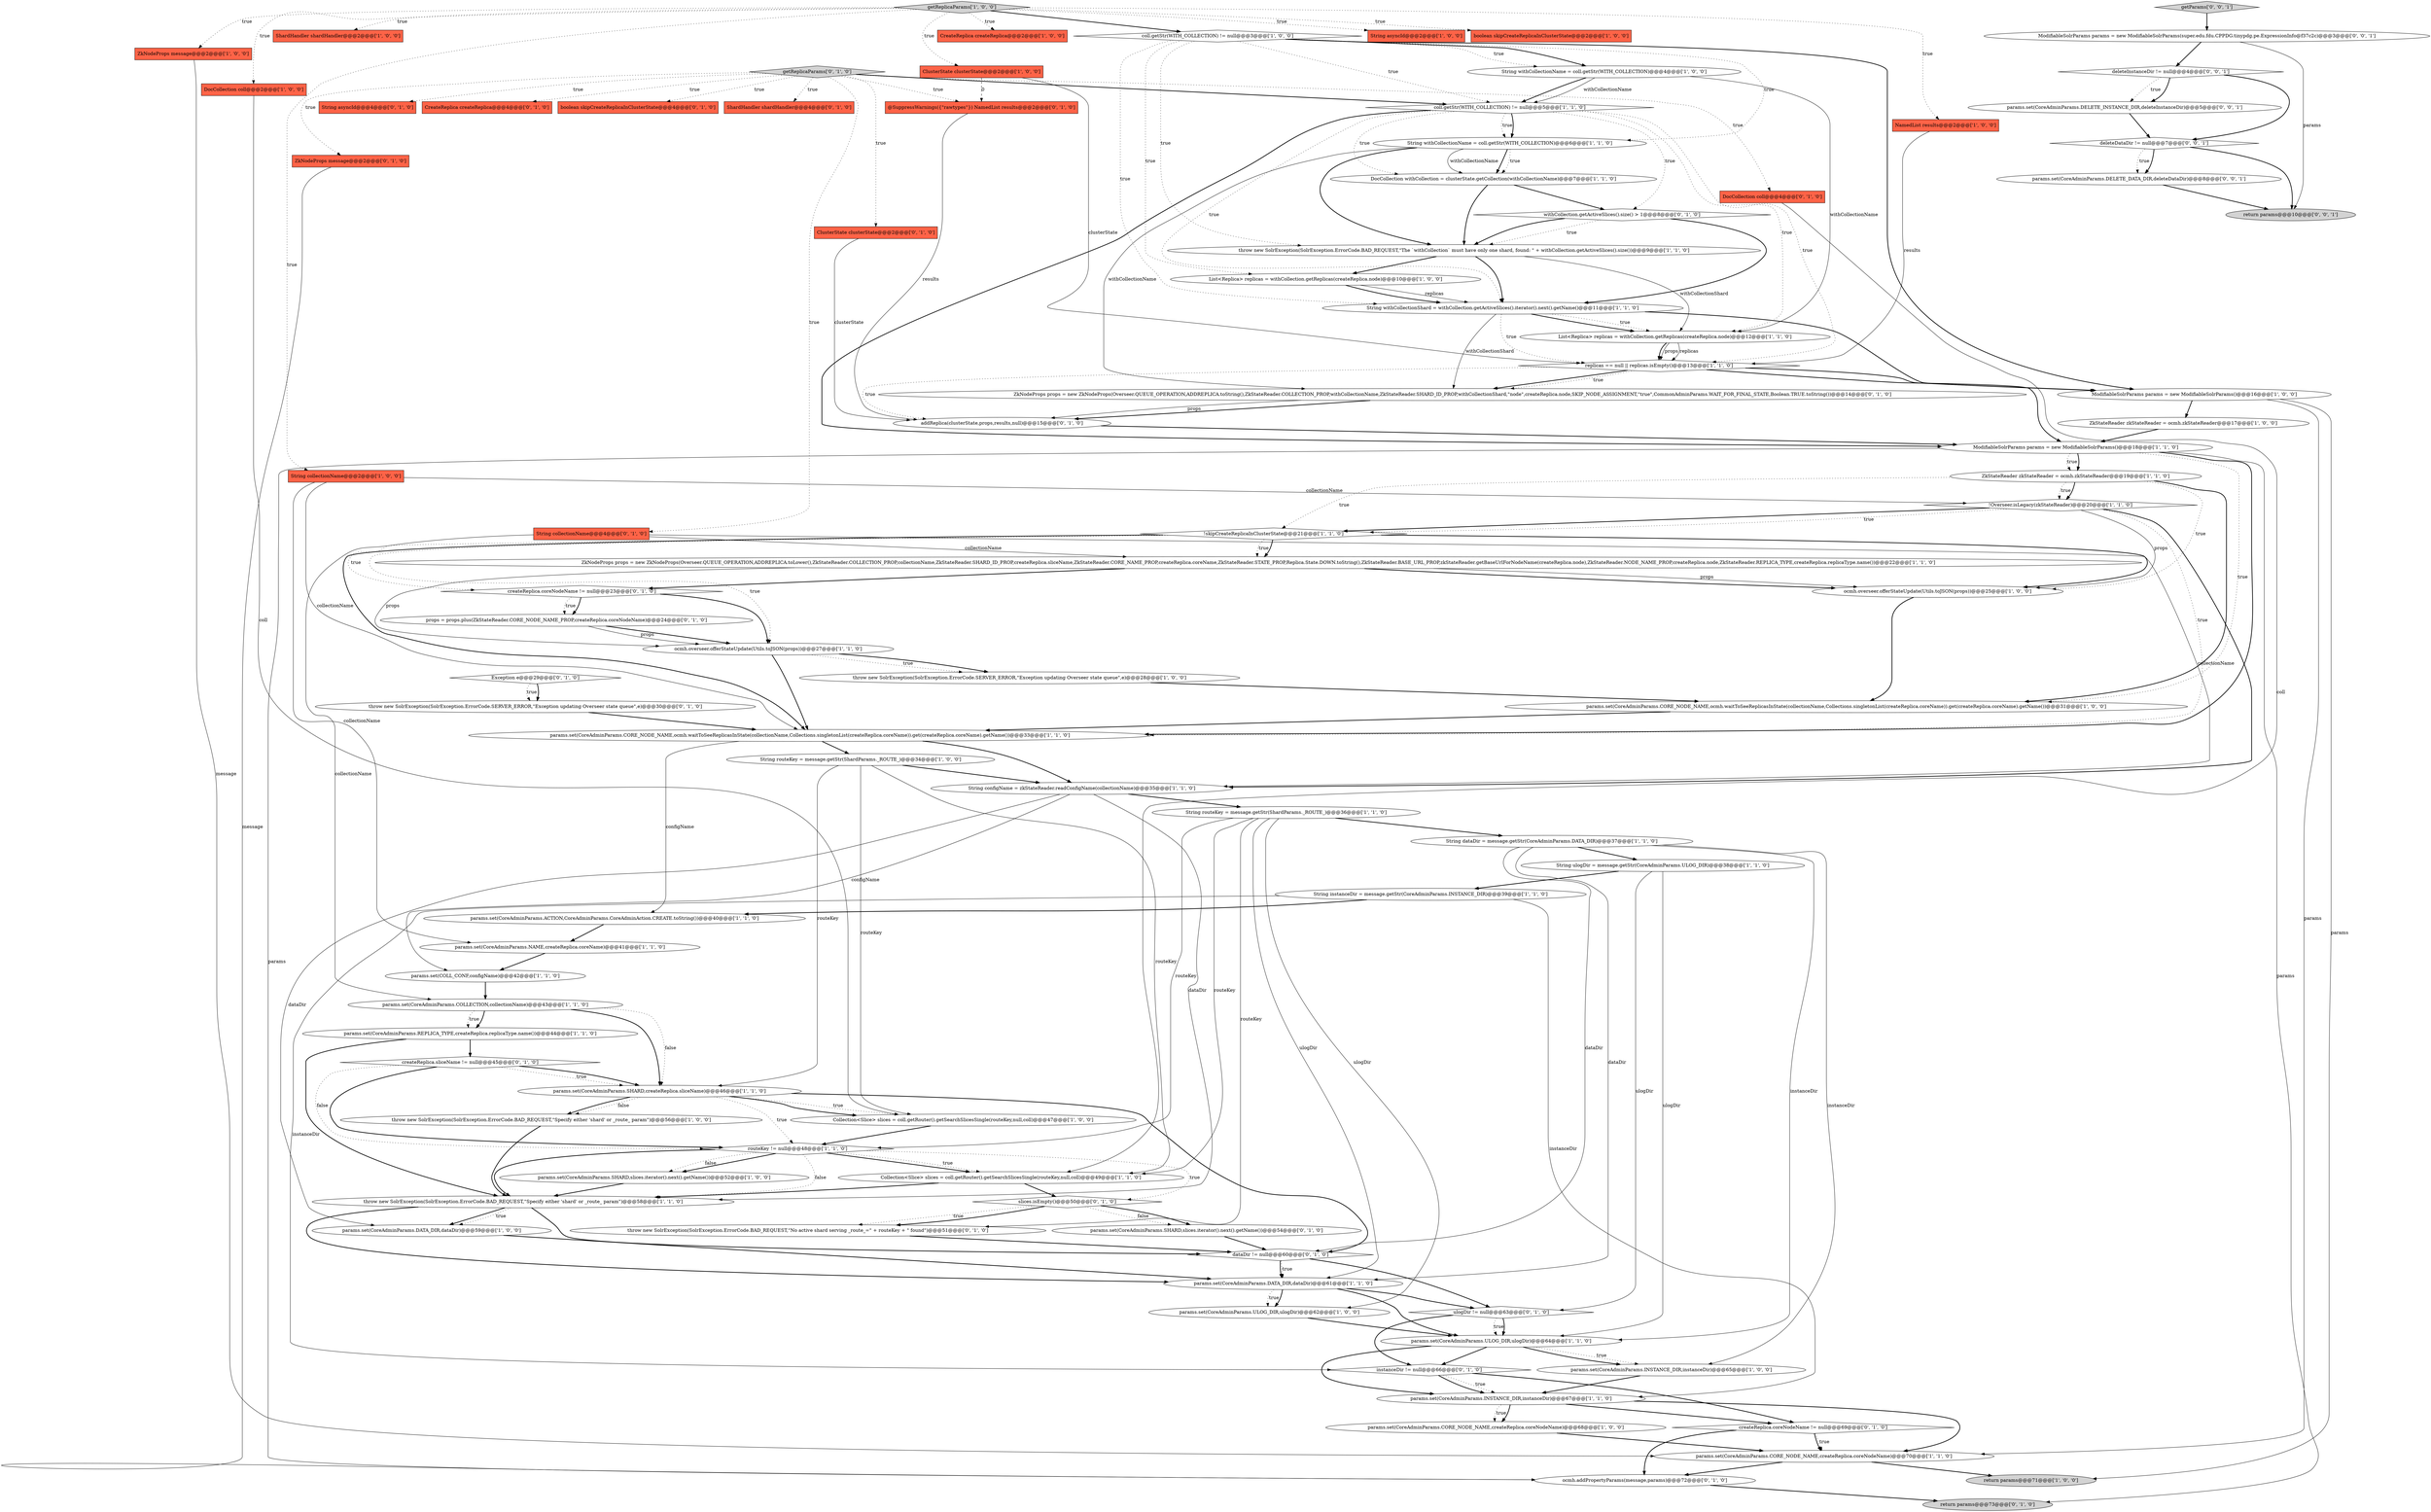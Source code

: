 digraph {
43 [style = filled, label = "ocmh.overseer.offerStateUpdate(Utils.toJSON(props))@@@27@@@['1', '1', '0']", fillcolor = white, shape = ellipse image = "AAA0AAABBB1BBB"];
3 [style = filled, label = "ModifiableSolrParams params = new ModifiableSolrParams()@@@18@@@['1', '1', '0']", fillcolor = white, shape = ellipse image = "AAA0AAABBB1BBB"];
64 [style = filled, label = "boolean skipCreateReplicaInClusterState@@@4@@@['0', '1', '0']", fillcolor = tomato, shape = box image = "AAA0AAABBB2BBB"];
65 [style = filled, label = "createReplica.sliceName != null@@@45@@@['0', '1', '0']", fillcolor = white, shape = diamond image = "AAA0AAABBB2BBB"];
36 [style = filled, label = "ZkNodeProps message@@@2@@@['1', '0', '0']", fillcolor = tomato, shape = box image = "AAA0AAABBB1BBB"];
22 [style = filled, label = "params.set(CoreAdminParams.INSTANCE_DIR,instanceDir)@@@65@@@['1', '0', '0']", fillcolor = white, shape = ellipse image = "AAA0AAABBB1BBB"];
0 [style = filled, label = "String configName = zkStateReader.readConfigName(collectionName)@@@35@@@['1', '1', '0']", fillcolor = white, shape = ellipse image = "AAA0AAABBB1BBB"];
59 [style = filled, label = "ShardHandler shardHandler@@@4@@@['0', '1', '0']", fillcolor = tomato, shape = box image = "AAA0AAABBB2BBB"];
48 [style = filled, label = "DocCollection coll@@@2@@@['1', '0', '0']", fillcolor = tomato, shape = box image = "AAA0AAABBB1BBB"];
42 [style = filled, label = "params.set(CoreAdminParams.DATA_DIR,dataDir)@@@61@@@['1', '1', '0']", fillcolor = white, shape = ellipse image = "AAA0AAABBB1BBB"];
77 [style = filled, label = "getReplicaParams['0', '1', '0']", fillcolor = lightgray, shape = diamond image = "AAA0AAABBB2BBB"];
74 [style = filled, label = "DocCollection coll@@@4@@@['0', '1', '0']", fillcolor = tomato, shape = box image = "AAA1AAABBB2BBB"];
25 [style = filled, label = "String routeKey = message.getStr(ShardParams._ROUTE_)@@@34@@@['1', '0', '0']", fillcolor = white, shape = ellipse image = "AAA0AAABBB1BBB"];
55 [style = filled, label = "String withCollectionShard = withCollection.getActiveSlices().iterator().next().getName()@@@11@@@['1', '1', '0']", fillcolor = white, shape = ellipse image = "AAA0AAABBB1BBB"];
49 [style = filled, label = "params.set(CoreAdminParams.INSTANCE_DIR,instanceDir)@@@67@@@['1', '1', '0']", fillcolor = white, shape = ellipse image = "AAA0AAABBB1BBB"];
46 [style = filled, label = "params.set(COLL_CONF,configName)@@@42@@@['1', '1', '0']", fillcolor = white, shape = ellipse image = "AAA0AAABBB1BBB"];
41 [style = filled, label = "params.set(CoreAdminParams.NAME,createReplica.coreName)@@@41@@@['1', '1', '0']", fillcolor = white, shape = ellipse image = "AAA0AAABBB1BBB"];
9 [style = filled, label = "ZkNodeProps props = new ZkNodeProps(Overseer.QUEUE_OPERATION,ADDREPLICA.toLower(),ZkStateReader.COLLECTION_PROP,collectionName,ZkStateReader.SHARD_ID_PROP,createReplica.sliceName,ZkStateReader.CORE_NAME_PROP,createReplica.coreName,ZkStateReader.STATE_PROP,Replica.State.DOWN.toString(),ZkStateReader.BASE_URL_PROP,zkStateReader.getBaseUrlForNodeName(createReplica.node),ZkStateReader.NODE_NAME_PROP,createReplica.node,ZkStateReader.REPLICA_TYPE,createReplica.replicaType.name())@@@22@@@['1', '1', '0']", fillcolor = white, shape = ellipse image = "AAA0AAABBB1BBB"];
17 [style = filled, label = "return params@@@71@@@['1', '0', '0']", fillcolor = lightgray, shape = ellipse image = "AAA0AAABBB1BBB"];
23 [style = filled, label = "String withCollectionName = coll.getStr(WITH_COLLECTION)@@@6@@@['1', '1', '0']", fillcolor = white, shape = ellipse image = "AAA0AAABBB1BBB"];
29 [style = filled, label = "ZkStateReader zkStateReader = ocmh.zkStateReader@@@17@@@['1', '0', '0']", fillcolor = white, shape = ellipse image = "AAA0AAABBB1BBB"];
19 [style = filled, label = "List<Replica> replicas = withCollection.getReplicas(createReplica.node)@@@10@@@['1', '0', '0']", fillcolor = white, shape = ellipse image = "AAA0AAABBB1BBB"];
47 [style = filled, label = "String dataDir = message.getStr(CoreAdminParams.DATA_DIR)@@@37@@@['1', '1', '0']", fillcolor = white, shape = ellipse image = "AAA0AAABBB1BBB"];
81 [style = filled, label = "slices.isEmpty()@@@50@@@['0', '1', '0']", fillcolor = white, shape = diamond image = "AAA0AAABBB2BBB"];
33 [style = filled, label = "List<Replica> replicas = withCollection.getReplicas(createReplica.node)@@@12@@@['1', '1', '0']", fillcolor = white, shape = ellipse image = "AAA0AAABBB1BBB"];
44 [style = filled, label = "params.set(CoreAdminParams.SHARD,createReplica.sliceName)@@@46@@@['1', '1', '0']", fillcolor = white, shape = ellipse image = "AAA0AAABBB1BBB"];
63 [style = filled, label = "return params@@@73@@@['0', '1', '0']", fillcolor = lightgray, shape = ellipse image = "AAA0AAABBB2BBB"];
20 [style = filled, label = "params.set(CoreAdminParams.ULOG_DIR,ulogDir)@@@62@@@['1', '0', '0']", fillcolor = white, shape = ellipse image = "AAA0AAABBB1BBB"];
32 [style = filled, label = "throw new SolrException(SolrException.ErrorCode.BAD_REQUEST,\"Specify either 'shard' or _route_ param\")@@@56@@@['1', '0', '0']", fillcolor = white, shape = ellipse image = "AAA0AAABBB1BBB"];
30 [style = filled, label = "ShardHandler shardHandler@@@2@@@['1', '0', '0']", fillcolor = tomato, shape = box image = "AAA0AAABBB1BBB"];
85 [style = filled, label = "throw new SolrException(SolrException.ErrorCode.BAD_REQUEST,\"No active shard serving _route_=\" + routeKey + \" found\")@@@51@@@['0', '1', '0']", fillcolor = white, shape = ellipse image = "AAA0AAABBB2BBB"];
35 [style = filled, label = "throw new SolrException(SolrException.ErrorCode.SERVER_ERROR,\"Exception updating Overseer state queue\",e)@@@28@@@['1', '0', '0']", fillcolor = white, shape = ellipse image = "AAA0AAABBB1BBB"];
89 [style = filled, label = "params.set(CoreAdminParams.DELETE_DATA_DIR,deleteDataDir)@@@8@@@['0', '0', '1']", fillcolor = white, shape = ellipse image = "AAA0AAABBB3BBB"];
11 [style = filled, label = "NamedList results@@@2@@@['1', '0', '0']", fillcolor = tomato, shape = box image = "AAA0AAABBB1BBB"];
51 [style = filled, label = "ocmh.overseer.offerStateUpdate(Utils.toJSON(props))@@@25@@@['1', '0', '0']", fillcolor = white, shape = ellipse image = "AAA0AAABBB1BBB"];
12 [style = filled, label = "params.set(CoreAdminParams.CORE_NODE_NAME,ocmh.waitToSeeReplicasInState(collectionName,Collections.singletonList(createReplica.coreName)).get(createReplica.coreName).getName())@@@31@@@['1', '0', '0']", fillcolor = white, shape = ellipse image = "AAA0AAABBB1BBB"];
24 [style = filled, label = "String withCollectionName = coll.getStr(WITH_COLLECTION)@@@4@@@['1', '0', '0']", fillcolor = white, shape = ellipse image = "AAA0AAABBB1BBB"];
62 [style = filled, label = "ZkNodeProps props = new ZkNodeProps(Overseer.QUEUE_OPERATION,ADDREPLICA.toString(),ZkStateReader.COLLECTION_PROP,withCollectionName,ZkStateReader.SHARD_ID_PROP,withCollectionShard,\"node\",createReplica.node,SKIP_NODE_ASSIGNMENT,\"true\",CommonAdminParams.WAIT_FOR_FINAL_STATE,Boolean.TRUE.toString())@@@14@@@['0', '1', '0']", fillcolor = white, shape = ellipse image = "AAA0AAABBB2BBB"];
68 [style = filled, label = "createReplica.coreNodeName != null@@@23@@@['0', '1', '0']", fillcolor = white, shape = diamond image = "AAA0AAABBB2BBB"];
16 [style = filled, label = "params.set(CoreAdminParams.SHARD,slices.iterator().next().getName())@@@52@@@['1', '0', '0']", fillcolor = white, shape = ellipse image = "AAA0AAABBB1BBB"];
14 [style = filled, label = "Collection<Slice> slices = coll.getRouter().getSearchSlicesSingle(routeKey,null,coll)@@@47@@@['1', '0', '0']", fillcolor = white, shape = ellipse image = "AAA0AAABBB1BBB"];
52 [style = filled, label = "getReplicaParams['1', '0', '0']", fillcolor = lightgray, shape = diamond image = "AAA0AAABBB1BBB"];
50 [style = filled, label = "String collectionName@@@2@@@['1', '0', '0']", fillcolor = tomato, shape = box image = "AAA0AAABBB1BBB"];
8 [style = filled, label = "ZkStateReader zkStateReader = ocmh.zkStateReader@@@19@@@['1', '1', '0']", fillcolor = white, shape = ellipse image = "AAA0AAABBB1BBB"];
45 [style = filled, label = "params.set(CoreAdminParams.DATA_DIR,dataDir)@@@59@@@['1', '0', '0']", fillcolor = white, shape = ellipse image = "AAA0AAABBB1BBB"];
86 [style = filled, label = "deleteInstanceDir != null@@@4@@@['0', '0', '1']", fillcolor = white, shape = diamond image = "AAA0AAABBB3BBB"];
28 [style = filled, label = "params.set(CoreAdminParams.CORE_NODE_NAME,createReplica.coreNodeName)@@@70@@@['1', '1', '0']", fillcolor = white, shape = ellipse image = "AAA0AAABBB1BBB"];
27 [style = filled, label = "throw new SolrException(SolrException.ErrorCode.BAD_REQUEST,\"Specify either 'shard' or _route_ param\")@@@58@@@['1', '1', '0']", fillcolor = white, shape = ellipse image = "AAA0AAABBB1BBB"];
10 [style = filled, label = "String routeKey = message.getStr(ShardParams._ROUTE_)@@@36@@@['1', '1', '0']", fillcolor = white, shape = ellipse image = "AAA0AAABBB1BBB"];
40 [style = filled, label = "String ulogDir = message.getStr(CoreAdminParams.ULOG_DIR)@@@38@@@['1', '1', '0']", fillcolor = white, shape = ellipse image = "AAA0AAABBB1BBB"];
75 [style = filled, label = "withCollection.getActiveSlices().size() > 1@@@8@@@['0', '1', '0']", fillcolor = white, shape = diamond image = "AAA0AAABBB2BBB"];
53 [style = filled, label = "CreateReplica createReplica@@@2@@@['1', '0', '0']", fillcolor = tomato, shape = box image = "AAA0AAABBB1BBB"];
82 [style = filled, label = "dataDir != null@@@60@@@['0', '1', '0']", fillcolor = white, shape = diamond image = "AAA0AAABBB2BBB"];
73 [style = filled, label = "ZkNodeProps message@@@2@@@['0', '1', '0']", fillcolor = tomato, shape = box image = "AAA0AAABBB2BBB"];
87 [style = filled, label = "params.set(CoreAdminParams.DELETE_INSTANCE_DIR,deleteInstanceDir)@@@5@@@['0', '0', '1']", fillcolor = white, shape = ellipse image = "AAA0AAABBB3BBB"];
1 [style = filled, label = "throw new SolrException(SolrException.ErrorCode.BAD_REQUEST,\"The `withCollection` must have only one shard, found: \" + withCollection.getActiveSlices().size())@@@9@@@['1', '1', '0']", fillcolor = white, shape = ellipse image = "AAA0AAABBB1BBB"];
7 [style = filled, label = "!Overseer.isLegacy(zkStateReader)@@@20@@@['1', '1', '0']", fillcolor = white, shape = diamond image = "AAA0AAABBB1BBB"];
69 [style = filled, label = "props = props.plus(ZkStateReader.CORE_NODE_NAME_PROP,createReplica.coreNodeName)@@@24@@@['0', '1', '0']", fillcolor = white, shape = ellipse image = "AAA0AAABBB2BBB"];
58 [style = filled, label = "ClusterState clusterState@@@2@@@['1', '0', '0']", fillcolor = tomato, shape = box image = "AAA1AAABBB1BBB"];
4 [style = filled, label = "coll.getStr(WITH_COLLECTION) != null@@@5@@@['1', '1', '0']", fillcolor = white, shape = diamond image = "AAA0AAABBB1BBB"];
6 [style = filled, label = "String asyncId@@@2@@@['1', '0', '0']", fillcolor = tomato, shape = box image = "AAA0AAABBB1BBB"];
57 [style = filled, label = "DocCollection withCollection = clusterState.getCollection(withCollectionName)@@@7@@@['1', '1', '0']", fillcolor = white, shape = ellipse image = "AAA0AAABBB1BBB"];
60 [style = filled, label = "instanceDir != null@@@66@@@['0', '1', '0']", fillcolor = white, shape = diamond image = "AAA0AAABBB2BBB"];
70 [style = filled, label = "Exception e@@@29@@@['0', '1', '0']", fillcolor = white, shape = diamond image = "AAA0AAABBB2BBB"];
34 [style = filled, label = "ModifiableSolrParams params = new ModifiableSolrParams()@@@16@@@['1', '0', '0']", fillcolor = white, shape = ellipse image = "AAA0AAABBB1BBB"];
39 [style = filled, label = "replicas == null || replicas.isEmpty()@@@13@@@['1', '1', '0']", fillcolor = white, shape = diamond image = "AAA0AAABBB1BBB"];
92 [style = filled, label = "return params@@@10@@@['0', '0', '1']", fillcolor = lightgray, shape = ellipse image = "AAA0AAABBB3BBB"];
88 [style = filled, label = "deleteDataDir != null@@@7@@@['0', '0', '1']", fillcolor = white, shape = diamond image = "AAA0AAABBB3BBB"];
38 [style = filled, label = "params.set(CoreAdminParams.ACTION,CoreAdminParams.CoreAdminAction.CREATE.toString())@@@40@@@['1', '1', '0']", fillcolor = white, shape = ellipse image = "AAA0AAABBB1BBB"];
2 [style = filled, label = "params.set(CoreAdminParams.CORE_NODE_NAME,createReplica.coreNodeName)@@@68@@@['1', '0', '0']", fillcolor = white, shape = ellipse image = "AAA0AAABBB1BBB"];
71 [style = filled, label = "String collectionName@@@4@@@['0', '1', '0']", fillcolor = tomato, shape = box image = "AAA0AAABBB2BBB"];
91 [style = filled, label = "getParams['0', '0', '1']", fillcolor = lightgray, shape = diamond image = "AAA0AAABBB3BBB"];
56 [style = filled, label = "params.set(CoreAdminParams.REPLICA_TYPE,createReplica.replicaType.name())@@@44@@@['1', '1', '0']", fillcolor = white, shape = ellipse image = "AAA0AAABBB1BBB"];
5 [style = filled, label = "params.set(CoreAdminParams.CORE_NODE_NAME,ocmh.waitToSeeReplicasInState(collectionName,Collections.singletonList(createReplica.coreName)).get(createReplica.coreName).getName())@@@33@@@['1', '1', '0']", fillcolor = white, shape = ellipse image = "AAA0AAABBB1BBB"];
84 [style = filled, label = "throw new SolrException(SolrException.ErrorCode.SERVER_ERROR,\"Exception updating Overseer state queue\",e)@@@30@@@['0', '1', '0']", fillcolor = white, shape = ellipse image = "AAA0AAABBB2BBB"];
83 [style = filled, label = "ulogDir != null@@@63@@@['0', '1', '0']", fillcolor = white, shape = diamond image = "AAA0AAABBB2BBB"];
15 [style = filled, label = "params.set(CoreAdminParams.COLLECTION,collectionName)@@@43@@@['1', '1', '0']", fillcolor = white, shape = ellipse image = "AAA0AAABBB1BBB"];
78 [style = filled, label = "@SuppressWarnings({\"rawtypes\"}) NamedList results@@@2@@@['0', '1', '0']", fillcolor = tomato, shape = box image = "AAA1AAABBB2BBB"];
31 [style = filled, label = "params.set(CoreAdminParams.ULOG_DIR,ulogDir)@@@64@@@['1', '1', '0']", fillcolor = white, shape = ellipse image = "AAA0AAABBB1BBB"];
21 [style = filled, label = "routeKey != null@@@48@@@['1', '1', '0']", fillcolor = white, shape = diamond image = "AAA0AAABBB1BBB"];
13 [style = filled, label = "String instanceDir = message.getStr(CoreAdminParams.INSTANCE_DIR)@@@39@@@['1', '1', '0']", fillcolor = white, shape = ellipse image = "AAA0AAABBB1BBB"];
76 [style = filled, label = "ocmh.addPropertyParams(message,params)@@@72@@@['0', '1', '0']", fillcolor = white, shape = ellipse image = "AAA0AAABBB2BBB"];
37 [style = filled, label = "boolean skipCreateReplicaInClusterState@@@2@@@['1', '0', '0']", fillcolor = tomato, shape = box image = "AAA0AAABBB1BBB"];
61 [style = filled, label = "String asyncId@@@4@@@['0', '1', '0']", fillcolor = tomato, shape = box image = "AAA0AAABBB2BBB"];
26 [style = filled, label = "Collection<Slice> slices = coll.getRouter().getSearchSlicesSingle(routeKey,null,coll)@@@49@@@['1', '1', '0']", fillcolor = white, shape = ellipse image = "AAA0AAABBB1BBB"];
90 [style = filled, label = "ModifiableSolrParams params = new ModifiableSolrParams(super.edu.fdu.CPPDG.tinypdg.pe.ExpressionInfo@f37c2c)@@@3@@@['0', '0', '1']", fillcolor = white, shape = ellipse image = "AAA0AAABBB3BBB"];
18 [style = filled, label = "coll.getStr(WITH_COLLECTION) != null@@@3@@@['1', '0', '0']", fillcolor = white, shape = diamond image = "AAA0AAABBB1BBB"];
54 [style = filled, label = "!skipCreateReplicaInClusterState@@@21@@@['1', '1', '0']", fillcolor = white, shape = diamond image = "AAA0AAABBB1BBB"];
72 [style = filled, label = "addReplica(clusterState,props,results,null)@@@15@@@['0', '1', '0']", fillcolor = white, shape = ellipse image = "AAA0AAABBB2BBB"];
66 [style = filled, label = "ClusterState clusterState@@@2@@@['0', '1', '0']", fillcolor = tomato, shape = box image = "AAA0AAABBB2BBB"];
79 [style = filled, label = "params.set(CoreAdminParams.SHARD,slices.iterator().next().getName())@@@54@@@['0', '1', '0']", fillcolor = white, shape = ellipse image = "AAA0AAABBB2BBB"];
67 [style = filled, label = "CreateReplica createReplica@@@4@@@['0', '1', '0']", fillcolor = tomato, shape = box image = "AAA0AAABBB2BBB"];
80 [style = filled, label = "createReplica.coreNodeName != null@@@69@@@['0', '1', '0']", fillcolor = white, shape = diamond image = "AAA0AAABBB2BBB"];
40->31 [style = solid, label="ulogDir"];
77->66 [style = dotted, label="true"];
39->62 [style = bold, label=""];
44->21 [style = dotted, label="true"];
7->54 [style = dotted, label="true"];
19->55 [style = bold, label=""];
12->5 [style = bold, label=""];
1->55 [style = bold, label=""];
68->69 [style = bold, label=""];
43->35 [style = dotted, label="true"];
55->39 [style = dotted, label="true"];
68->43 [style = bold, label=""];
11->39 [style = solid, label="results"];
46->15 [style = bold, label=""];
90->86 [style = bold, label=""];
52->36 [style = dotted, label="true"];
88->89 [style = dotted, label="true"];
56->27 [style = bold, label=""];
57->1 [style = bold, label=""];
68->69 [style = dotted, label="true"];
52->37 [style = dotted, label="true"];
78->72 [style = solid, label="results"];
58->39 [style = solid, label="clusterState"];
38->41 [style = bold, label=""];
44->82 [style = bold, label=""];
52->6 [style = dotted, label="true"];
27->82 [style = bold, label=""];
40->13 [style = bold, label=""];
49->2 [style = dotted, label="true"];
4->33 [style = dotted, label="true"];
23->57 [style = bold, label=""];
77->67 [style = dotted, label="true"];
89->92 [style = bold, label=""];
66->72 [style = solid, label="clusterState"];
7->51 [style = solid, label="props"];
50->7 [style = solid, label="collectionName"];
21->26 [style = bold, label=""];
90->92 [style = solid, label="params"];
81->85 [style = dotted, label="true"];
3->5 [style = bold, label=""];
21->26 [style = dotted, label="true"];
5->0 [style = bold, label=""];
43->35 [style = bold, label=""];
1->33 [style = solid, label="withCollectionShard"];
25->44 [style = solid, label="routeKey"];
62->72 [style = solid, label="props"];
4->55 [style = dotted, label="true"];
39->62 [style = dotted, label="true"];
81->79 [style = bold, label=""];
27->45 [style = bold, label=""];
31->60 [style = bold, label=""];
45->42 [style = bold, label=""];
18->55 [style = dotted, label="true"];
52->48 [style = dotted, label="true"];
52->30 [style = dotted, label="true"];
55->34 [style = bold, label=""];
21->16 [style = bold, label=""];
85->82 [style = bold, label=""];
9->51 [style = solid, label="props"];
10->42 [style = solid, label="ulogDir"];
4->57 [style = dotted, label="true"];
77->64 [style = dotted, label="true"];
54->5 [style = bold, label=""];
2->28 [style = bold, label=""];
77->78 [style = dotted, label="true"];
35->12 [style = bold, label=""];
56->65 [style = bold, label=""];
54->68 [style = dotted, label="true"];
18->23 [style = dotted, label="true"];
23->57 [style = dotted, label="true"];
54->9 [style = dotted, label="true"];
31->22 [style = dotted, label="true"];
4->3 [style = bold, label=""];
3->63 [style = solid, label="params"];
49->80 [style = bold, label=""];
9->51 [style = bold, label=""];
34->28 [style = solid, label="params"];
21->81 [style = dotted, label="true"];
77->59 [style = dotted, label="true"];
15->44 [style = dotted, label="false"];
58->78 [style = dashed, label="0"];
39->34 [style = bold, label=""];
4->23 [style = dotted, label="true"];
83->60 [style = bold, label=""];
77->73 [style = dotted, label="true"];
26->81 [style = bold, label=""];
83->31 [style = dotted, label="true"];
40->83 [style = solid, label="ulogDir"];
84->5 [style = bold, label=""];
8->7 [style = dotted, label="true"];
7->0 [style = bold, label=""];
42->31 [style = bold, label=""];
20->31 [style = bold, label=""];
70->84 [style = bold, label=""];
48->14 [style = solid, label="coll"];
44->14 [style = dotted, label="true"];
5->25 [style = bold, label=""];
22->49 [style = bold, label=""];
26->27 [style = bold, label=""];
23->62 [style = solid, label="withCollectionName"];
13->60 [style = solid, label="instanceDir"];
73->76 [style = solid, label="message"];
83->31 [style = bold, label=""];
52->18 [style = bold, label=""];
10->21 [style = solid, label="routeKey"];
44->32 [style = bold, label=""];
86->87 [style = dotted, label="true"];
80->28 [style = bold, label=""];
50->5 [style = solid, label="collectionName"];
8->54 [style = dotted, label="true"];
65->44 [style = dotted, label="true"];
80->28 [style = dotted, label="true"];
77->74 [style = dotted, label="true"];
41->46 [style = bold, label=""];
80->76 [style = bold, label=""];
1->19 [style = bold, label=""];
71->9 [style = solid, label="collectionName"];
14->21 [style = bold, label=""];
4->23 [style = bold, label=""];
91->90 [style = bold, label=""];
75->55 [style = bold, label=""];
25->0 [style = bold, label=""];
27->45 [style = dotted, label="true"];
55->62 [style = solid, label="withCollectionShard"];
69->43 [style = bold, label=""];
34->29 [style = bold, label=""];
21->16 [style = dotted, label="false"];
18->24 [style = bold, label=""];
47->42 [style = solid, label="dataDir"];
82->42 [style = dotted, label="true"];
16->27 [style = bold, label=""];
33->39 [style = solid, label="props"];
47->40 [style = bold, label=""];
21->27 [style = bold, label=""];
18->34 [style = bold, label=""];
36->28 [style = solid, label="message"];
51->12 [style = bold, label=""];
18->1 [style = dotted, label="true"];
18->24 [style = dotted, label="true"];
18->19 [style = dotted, label="true"];
21->27 [style = dotted, label="false"];
9->68 [style = bold, label=""];
15->44 [style = bold, label=""];
49->28 [style = bold, label=""];
32->27 [style = bold, label=""];
3->76 [style = solid, label="params"];
31->49 [style = bold, label=""];
8->51 [style = dotted, label="true"];
44->14 [style = bold, label=""];
79->82 [style = bold, label=""];
71->15 [style = solid, label="collectionName"];
7->54 [style = bold, label=""];
52->53 [style = dotted, label="true"];
34->17 [style = solid, label="params"];
72->3 [style = bold, label=""];
65->21 [style = dotted, label="false"];
10->85 [style = solid, label="routeKey"];
65->21 [style = bold, label=""];
82->83 [style = bold, label=""];
47->31 [style = solid, label="instanceDir"];
7->5 [style = dotted, label="true"];
19->55 [style = solid, label="replicas"];
60->49 [style = bold, label=""];
77->4 [style = bold, label=""];
23->57 [style = solid, label="withCollectionName"];
52->50 [style = dotted, label="true"];
55->33 [style = dotted, label="true"];
42->83 [style = bold, label=""];
43->5 [style = bold, label=""];
82->42 [style = bold, label=""];
3->8 [style = bold, label=""];
0->46 [style = solid, label="configName"];
65->44 [style = bold, label=""];
54->43 [style = dotted, label="true"];
75->1 [style = dotted, label="true"];
42->20 [style = dotted, label="true"];
70->84 [style = dotted, label="true"];
49->2 [style = bold, label=""];
28->17 [style = bold, label=""];
74->26 [style = solid, label="coll"];
13->49 [style = solid, label="instanceDir"];
71->0 [style = solid, label="collectionName"];
15->56 [style = bold, label=""];
8->12 [style = bold, label=""];
77->61 [style = dotted, label="true"];
54->51 [style = bold, label=""];
44->32 [style = dotted, label="false"];
31->22 [style = bold, label=""];
25->14 [style = solid, label="routeKey"];
52->11 [style = dotted, label="true"];
28->76 [style = bold, label=""];
81->85 [style = bold, label=""];
24->33 [style = solid, label="withCollectionName"];
86->88 [style = bold, label=""];
29->3 [style = bold, label=""];
42->20 [style = bold, label=""];
4->39 [style = dotted, label="true"];
50->41 [style = solid, label="collectionName"];
88->89 [style = bold, label=""];
4->75 [style = dotted, label="true"];
81->79 [style = dotted, label="false"];
39->3 [style = bold, label=""];
57->75 [style = bold, label=""];
10->20 [style = solid, label="ulogDir"];
88->92 [style = bold, label=""];
8->7 [style = bold, label=""];
33->39 [style = solid, label="replicas"];
27->42 [style = bold, label=""];
25->26 [style = solid, label="routeKey"];
86->87 [style = bold, label=""];
60->49 [style = dotted, label="true"];
0->45 [style = solid, label="dataDir"];
0->10 [style = bold, label=""];
77->71 [style = dotted, label="true"];
39->72 [style = dotted, label="true"];
24->4 [style = bold, label=""];
9->43 [style = solid, label="props"];
33->39 [style = bold, label=""];
75->1 [style = bold, label=""];
52->58 [style = dotted, label="true"];
47->22 [style = solid, label="instanceDir"];
3->12 [style = dotted, label="true"];
87->88 [style = bold, label=""];
54->9 [style = bold, label=""];
24->4 [style = solid, label="withCollectionName"];
62->72 [style = bold, label=""];
10->47 [style = bold, label=""];
23->1 [style = bold, label=""];
13->38 [style = bold, label=""];
47->82 [style = solid, label="dataDir"];
60->80 [style = bold, label=""];
0->27 [style = solid, label="dataDir"];
10->26 [style = solid, label="routeKey"];
18->4 [style = dotted, label="true"];
3->8 [style = dotted, label="true"];
76->63 [style = bold, label=""];
55->33 [style = bold, label=""];
5->38 [style = solid, label="configName"];
15->56 [style = dotted, label="true"];
69->43 [style = solid, label="props"];
}
